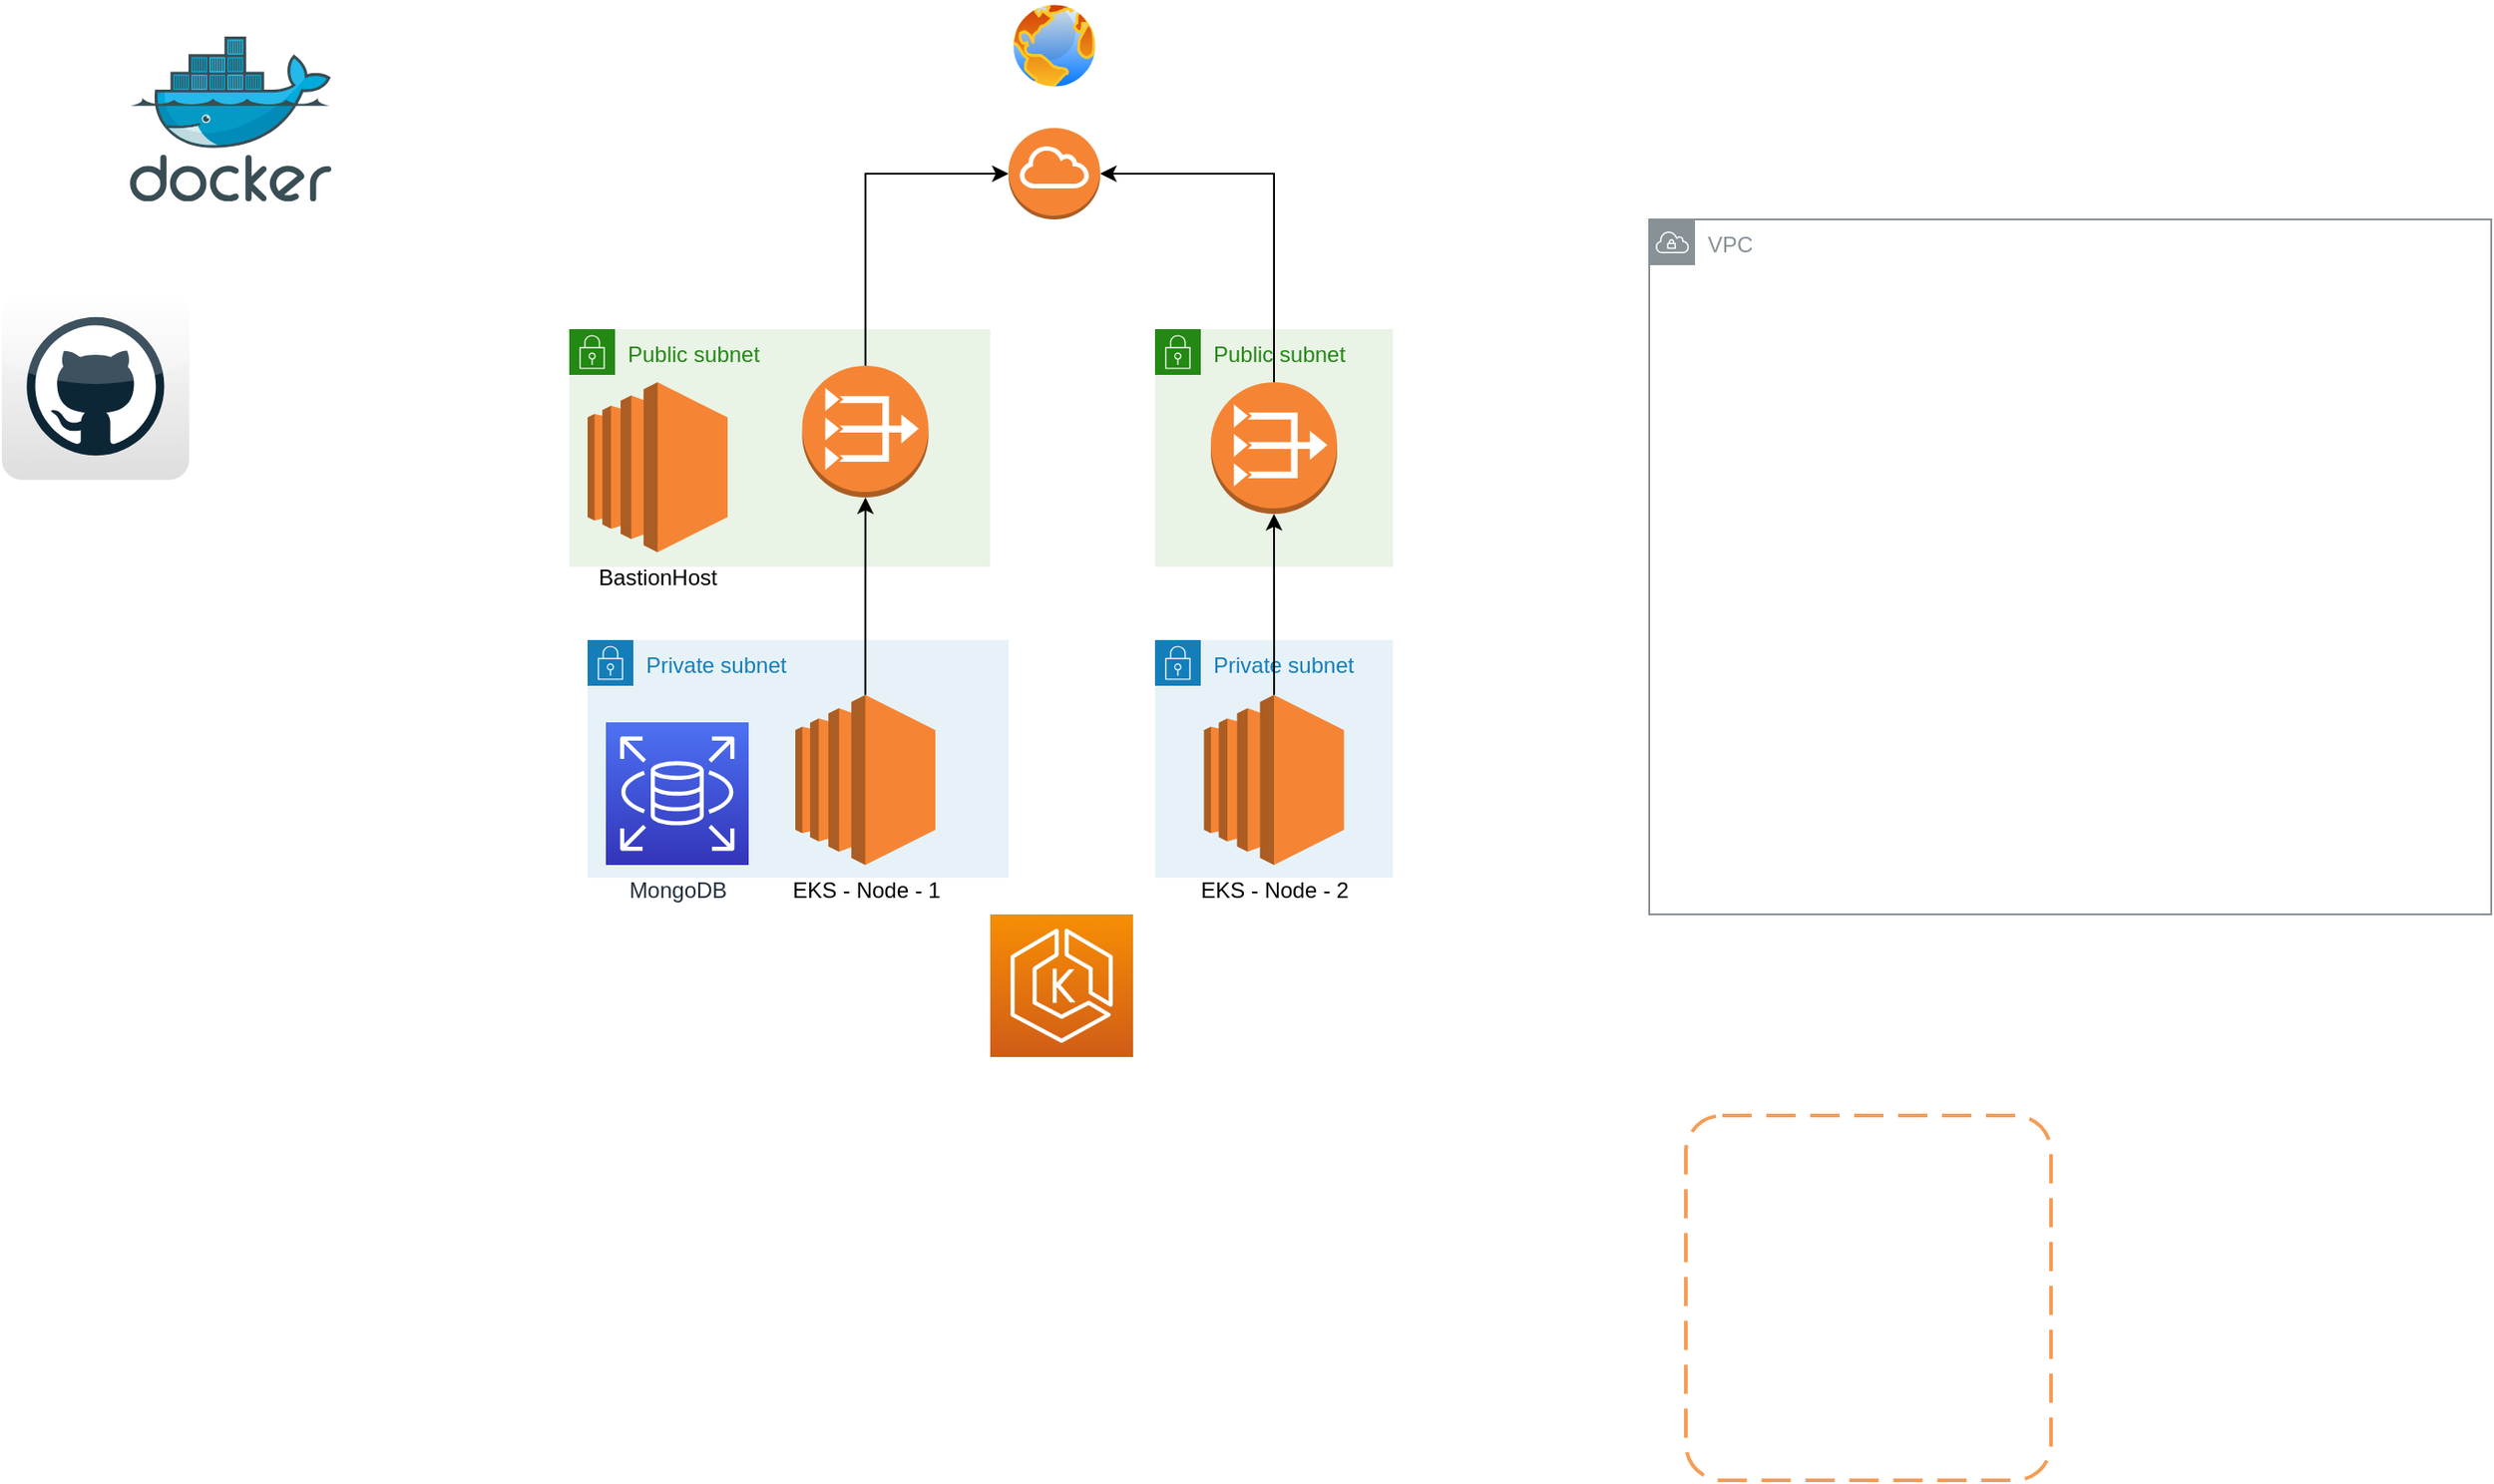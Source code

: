 <mxfile version="20.3.6" type="github">
  <diagram id="LOZpkH9pUrBxVV3QFYWw" name="Страница 1">
    <mxGraphModel dx="2181" dy="756" grid="1" gridSize="10" guides="1" tooltips="1" connect="1" arrows="1" fold="1" page="1" pageScale="1" pageWidth="827" pageHeight="1169" math="0" shadow="0">
      <root>
        <mxCell id="0" />
        <mxCell id="1" parent="0" />
        <mxCell id="xLKUacRRZhJlfv9Wrz5U-1" value="VPC" style="sketch=0;outlineConnect=0;gradientColor=none;html=1;whiteSpace=wrap;fontSize=12;fontStyle=0;shape=mxgraph.aws4.group;grIcon=mxgraph.aws4.group_vpc;strokeColor=#879196;fillColor=none;verticalAlign=top;align=left;spacingLeft=30;fontColor=#879196;dashed=0;" vertex="1" parent="1">
          <mxGeometry x="850" y="140" width="460" height="380" as="geometry" />
        </mxCell>
        <mxCell id="xLKUacRRZhJlfv9Wrz5U-2" value="Public subnet" style="points=[[0,0],[0.25,0],[0.5,0],[0.75,0],[1,0],[1,0.25],[1,0.5],[1,0.75],[1,1],[0.75,1],[0.5,1],[0.25,1],[0,1],[0,0.75],[0,0.5],[0,0.25]];outlineConnect=0;gradientColor=none;html=1;whiteSpace=wrap;fontSize=12;fontStyle=0;container=1;pointerEvents=0;collapsible=0;recursiveResize=0;shape=mxgraph.aws4.group;grIcon=mxgraph.aws4.group_security_group;grStroke=0;strokeColor=#248814;fillColor=#E9F3E6;verticalAlign=top;align=left;spacingLeft=30;fontColor=#248814;dashed=0;" vertex="1" parent="1">
          <mxGeometry x="260" y="200" width="230" height="130" as="geometry" />
        </mxCell>
        <mxCell id="xLKUacRRZhJlfv9Wrz5U-8" value="" style="outlineConnect=0;dashed=0;verticalLabelPosition=bottom;verticalAlign=top;align=center;html=1;shape=mxgraph.aws3.vpc_nat_gateway;fillColor=#F58534;gradientColor=none;" vertex="1" parent="xLKUacRRZhJlfv9Wrz5U-2">
          <mxGeometry x="127.25" y="20" width="69" height="72" as="geometry" />
        </mxCell>
        <mxCell id="xLKUacRRZhJlfv9Wrz5U-19" value="BastionHost" style="outlineConnect=0;dashed=0;verticalLabelPosition=bottom;verticalAlign=top;align=center;html=1;shape=mxgraph.aws3.ec2;fillColor=#F58534;gradientColor=none;" vertex="1" parent="xLKUacRRZhJlfv9Wrz5U-2">
          <mxGeometry x="10" y="29" width="76.5" height="93" as="geometry" />
        </mxCell>
        <mxCell id="xLKUacRRZhJlfv9Wrz5U-3" value="Private subnet" style="points=[[0,0],[0.25,0],[0.5,0],[0.75,0],[1,0],[1,0.25],[1,0.5],[1,0.75],[1,1],[0.75,1],[0.5,1],[0.25,1],[0,1],[0,0.75],[0,0.5],[0,0.25]];outlineConnect=0;gradientColor=none;html=1;whiteSpace=wrap;fontSize=12;fontStyle=0;container=1;pointerEvents=0;collapsible=0;recursiveResize=0;shape=mxgraph.aws4.group;grIcon=mxgraph.aws4.group_security_group;grStroke=0;strokeColor=#147EBA;fillColor=#E6F2F8;verticalAlign=top;align=left;spacingLeft=30;fontColor=#147EBA;dashed=0;" vertex="1" parent="1">
          <mxGeometry x="270" y="370" width="230" height="130" as="geometry" />
        </mxCell>
        <mxCell id="xLKUacRRZhJlfv9Wrz5U-10" value="EKS - Node - 1" style="outlineConnect=0;dashed=0;verticalLabelPosition=bottom;verticalAlign=top;align=center;html=1;shape=mxgraph.aws3.ec2;fillColor=#F58534;gradientColor=none;" vertex="1" parent="xLKUacRRZhJlfv9Wrz5U-3">
          <mxGeometry x="113.5" y="30" width="76.5" height="93" as="geometry" />
        </mxCell>
        <mxCell id="xLKUacRRZhJlfv9Wrz5U-20" value="MongoDB" style="sketch=0;points=[[0,0,0],[0.25,0,0],[0.5,0,0],[0.75,0,0],[1,0,0],[0,1,0],[0.25,1,0],[0.5,1,0],[0.75,1,0],[1,1,0],[0,0.25,0],[0,0.5,0],[0,0.75,0],[1,0.25,0],[1,0.5,0],[1,0.75,0]];outlineConnect=0;fontColor=#232F3E;gradientColor=#4D72F3;gradientDirection=north;fillColor=#3334B9;strokeColor=#ffffff;dashed=0;verticalLabelPosition=bottom;verticalAlign=top;align=center;html=1;fontSize=12;fontStyle=0;aspect=fixed;shape=mxgraph.aws4.resourceIcon;resIcon=mxgraph.aws4.rds;" vertex="1" parent="xLKUacRRZhJlfv9Wrz5U-3">
          <mxGeometry x="10" y="45" width="78" height="78" as="geometry" />
        </mxCell>
        <mxCell id="xLKUacRRZhJlfv9Wrz5U-4" value="" style="dashed=0;outlineConnect=0;html=1;align=center;labelPosition=center;verticalLabelPosition=bottom;verticalAlign=top;shape=mxgraph.webicons.github;gradientColor=#DFDEDE" vertex="1" parent="1">
          <mxGeometry x="-50" y="180" width="102.4" height="102.4" as="geometry" />
        </mxCell>
        <mxCell id="xLKUacRRZhJlfv9Wrz5U-5" value="" style="sketch=0;aspect=fixed;html=1;points=[];align=center;image;fontSize=12;image=img/lib/mscae/Docker.svg;" vertex="1" parent="1">
          <mxGeometry x="20" y="40" width="110" height="90.2" as="geometry" />
        </mxCell>
        <mxCell id="xLKUacRRZhJlfv9Wrz5U-6" value="Public subnet" style="points=[[0,0],[0.25,0],[0.5,0],[0.75,0],[1,0],[1,0.25],[1,0.5],[1,0.75],[1,1],[0.75,1],[0.5,1],[0.25,1],[0,1],[0,0.75],[0,0.5],[0,0.25]];outlineConnect=0;gradientColor=none;html=1;whiteSpace=wrap;fontSize=12;fontStyle=0;container=1;pointerEvents=0;collapsible=0;recursiveResize=0;shape=mxgraph.aws4.group;grIcon=mxgraph.aws4.group_security_group;grStroke=0;strokeColor=#248814;fillColor=#E9F3E6;verticalAlign=top;align=left;spacingLeft=30;fontColor=#248814;dashed=0;" vertex="1" parent="1">
          <mxGeometry x="580" y="200" width="130" height="130" as="geometry" />
        </mxCell>
        <mxCell id="xLKUacRRZhJlfv9Wrz5U-9" value="" style="outlineConnect=0;dashed=0;verticalLabelPosition=bottom;verticalAlign=top;align=center;html=1;shape=mxgraph.aws3.vpc_nat_gateway;fillColor=#F58534;gradientColor=none;" vertex="1" parent="xLKUacRRZhJlfv9Wrz5U-6">
          <mxGeometry x="30.5" y="29" width="69" height="72" as="geometry" />
        </mxCell>
        <mxCell id="xLKUacRRZhJlfv9Wrz5U-7" value="Private subnet" style="points=[[0,0],[0.25,0],[0.5,0],[0.75,0],[1,0],[1,0.25],[1,0.5],[1,0.75],[1,1],[0.75,1],[0.5,1],[0.25,1],[0,1],[0,0.75],[0,0.5],[0,0.25]];outlineConnect=0;gradientColor=none;html=1;whiteSpace=wrap;fontSize=12;fontStyle=0;container=1;pointerEvents=0;collapsible=0;recursiveResize=0;shape=mxgraph.aws4.group;grIcon=mxgraph.aws4.group_security_group;grStroke=0;strokeColor=#147EBA;fillColor=#E6F2F8;verticalAlign=top;align=left;spacingLeft=30;fontColor=#147EBA;dashed=0;" vertex="1" parent="1">
          <mxGeometry x="580" y="370" width="130" height="130" as="geometry" />
        </mxCell>
        <mxCell id="xLKUacRRZhJlfv9Wrz5U-11" value="EKS - Node - 2" style="outlineConnect=0;dashed=0;verticalLabelPosition=bottom;verticalAlign=top;align=center;html=1;shape=mxgraph.aws3.ec2;fillColor=#F58534;gradientColor=none;" vertex="1" parent="xLKUacRRZhJlfv9Wrz5U-7">
          <mxGeometry x="26.75" y="30" width="76.5" height="93" as="geometry" />
        </mxCell>
        <mxCell id="xLKUacRRZhJlfv9Wrz5U-12" value="" style="rounded=1;arcSize=10;dashed=1;strokeColor=#F59D56;fillColor=none;gradientColor=none;dashPattern=8 4;strokeWidth=2;" vertex="1" parent="1">
          <mxGeometry x="870" y="630" width="199.5" height="199.5" as="geometry" />
        </mxCell>
        <mxCell id="xLKUacRRZhJlfv9Wrz5U-13" style="edgeStyle=orthogonalEdgeStyle;rounded=0;orthogonalLoop=1;jettySize=auto;html=1;" edge="1" parent="1" source="xLKUacRRZhJlfv9Wrz5U-10" target="xLKUacRRZhJlfv9Wrz5U-8">
          <mxGeometry relative="1" as="geometry" />
        </mxCell>
        <mxCell id="xLKUacRRZhJlfv9Wrz5U-14" style="edgeStyle=orthogonalEdgeStyle;rounded=0;orthogonalLoop=1;jettySize=auto;html=1;" edge="1" parent="1" source="xLKUacRRZhJlfv9Wrz5U-11" target="xLKUacRRZhJlfv9Wrz5U-9">
          <mxGeometry relative="1" as="geometry" />
        </mxCell>
        <mxCell id="xLKUacRRZhJlfv9Wrz5U-15" value="" style="aspect=fixed;perimeter=ellipsePerimeter;html=1;align=center;shadow=0;dashed=0;spacingTop=3;image;image=img/lib/active_directory/internet_globe.svg;" vertex="1" parent="1">
          <mxGeometry x="500" y="20" width="50" height="50" as="geometry" />
        </mxCell>
        <mxCell id="xLKUacRRZhJlfv9Wrz5U-16" value="" style="outlineConnect=0;dashed=0;verticalLabelPosition=bottom;verticalAlign=top;align=center;html=1;shape=mxgraph.aws3.internet_gateway;fillColor=#F58534;gradientColor=none;" vertex="1" parent="1">
          <mxGeometry x="500" y="90" width="50" height="50" as="geometry" />
        </mxCell>
        <mxCell id="xLKUacRRZhJlfv9Wrz5U-17" style="edgeStyle=orthogonalEdgeStyle;rounded=0;orthogonalLoop=1;jettySize=auto;html=1;entryX=1;entryY=0.5;entryDx=0;entryDy=0;entryPerimeter=0;" edge="1" parent="1" source="xLKUacRRZhJlfv9Wrz5U-9" target="xLKUacRRZhJlfv9Wrz5U-16">
          <mxGeometry relative="1" as="geometry">
            <Array as="points">
              <mxPoint x="645" y="115" />
            </Array>
          </mxGeometry>
        </mxCell>
        <mxCell id="xLKUacRRZhJlfv9Wrz5U-18" style="edgeStyle=orthogonalEdgeStyle;rounded=0;orthogonalLoop=1;jettySize=auto;html=1;entryX=0;entryY=0.5;entryDx=0;entryDy=0;entryPerimeter=0;" edge="1" parent="1" source="xLKUacRRZhJlfv9Wrz5U-8" target="xLKUacRRZhJlfv9Wrz5U-16">
          <mxGeometry relative="1" as="geometry">
            <Array as="points">
              <mxPoint x="422" y="115" />
            </Array>
          </mxGeometry>
        </mxCell>
        <mxCell id="xLKUacRRZhJlfv9Wrz5U-21" value="" style="sketch=0;points=[[0,0,0],[0.25,0,0],[0.5,0,0],[0.75,0,0],[1,0,0],[0,1,0],[0.25,1,0],[0.5,1,0],[0.75,1,0],[1,1,0],[0,0.25,0],[0,0.5,0],[0,0.75,0],[1,0.25,0],[1,0.5,0],[1,0.75,0]];outlineConnect=0;fontColor=#232F3E;gradientColor=#F78E04;gradientDirection=north;fillColor=#D05C17;strokeColor=#ffffff;dashed=0;verticalLabelPosition=bottom;verticalAlign=top;align=center;html=1;fontSize=12;fontStyle=0;aspect=fixed;shape=mxgraph.aws4.resourceIcon;resIcon=mxgraph.aws4.eks;" vertex="1" parent="1">
          <mxGeometry x="490" y="520" width="78" height="78" as="geometry" />
        </mxCell>
      </root>
    </mxGraphModel>
  </diagram>
</mxfile>
